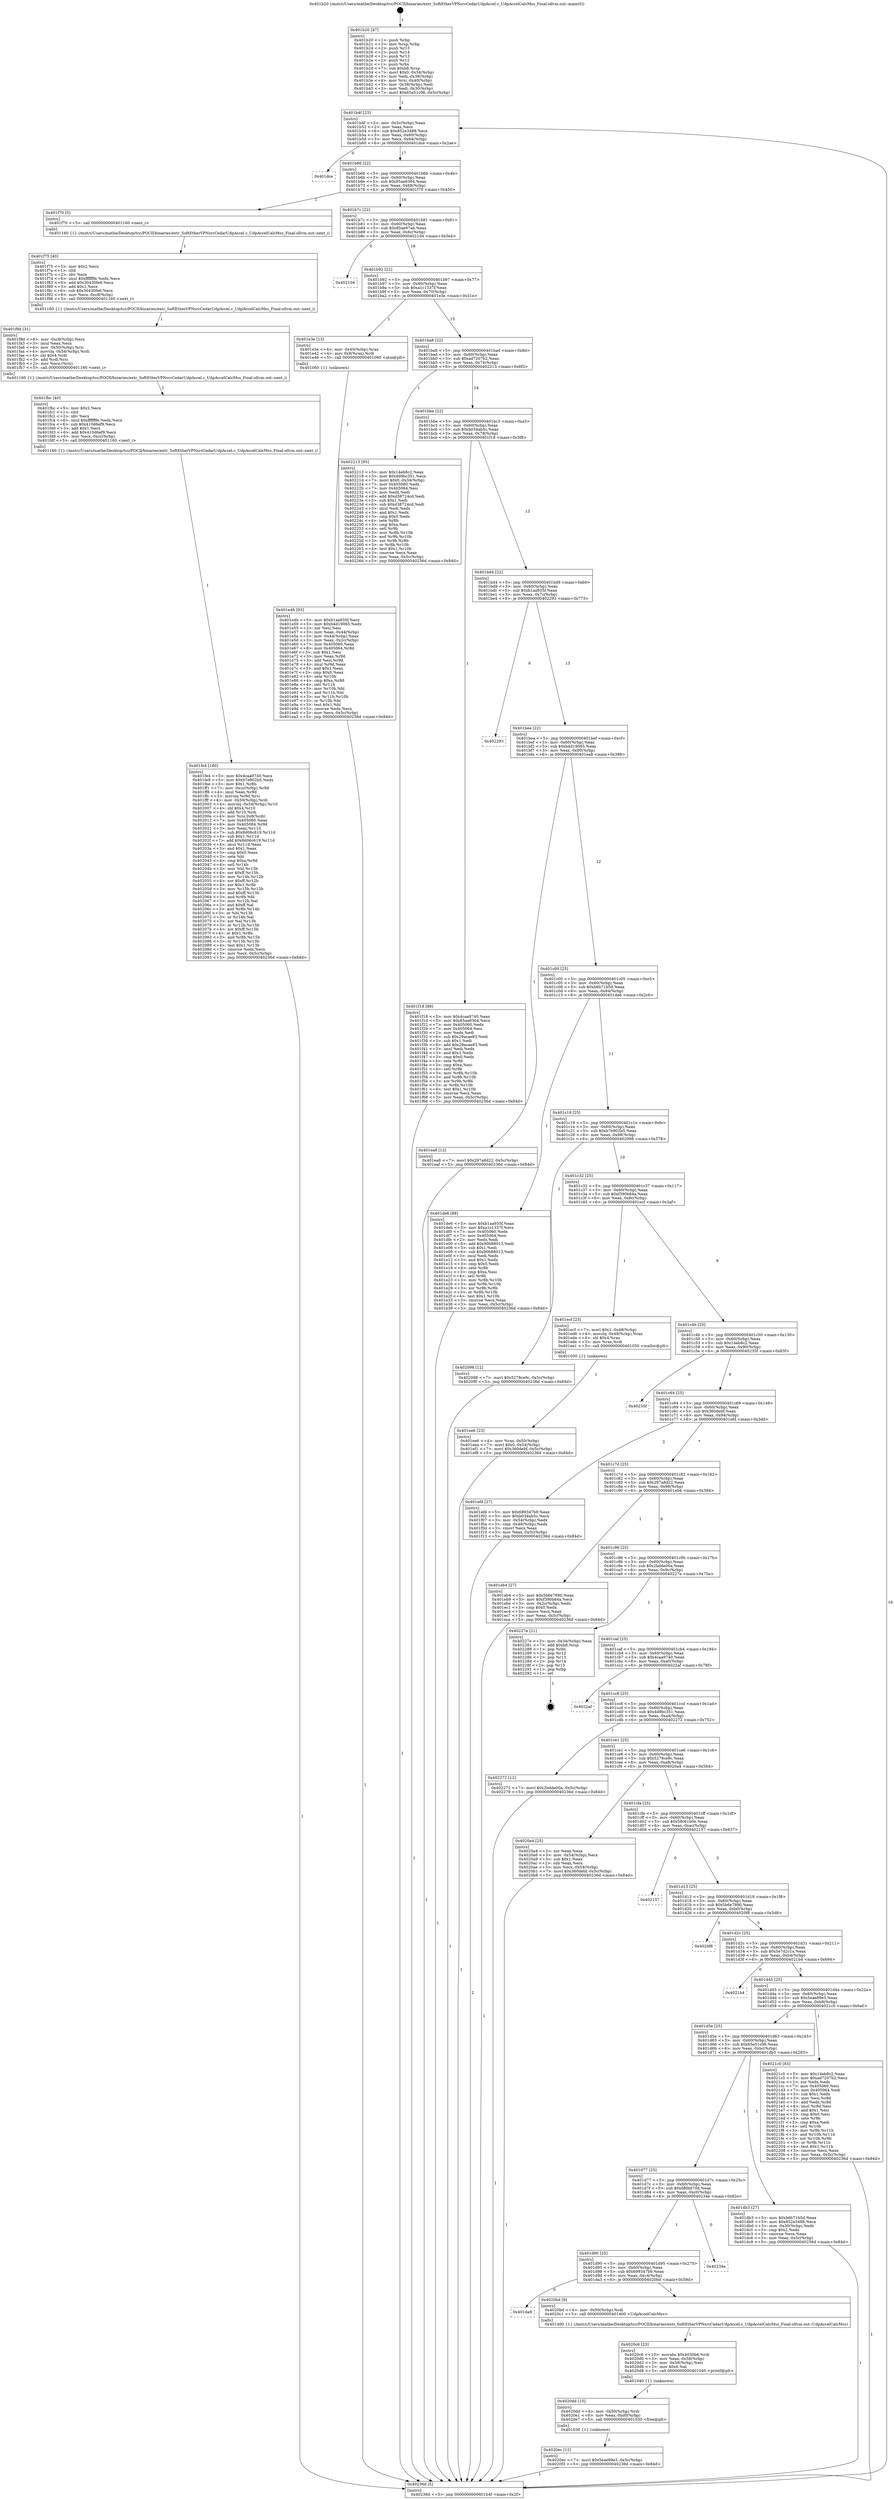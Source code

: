 digraph "0x401b20" {
  label = "0x401b20 (/mnt/c/Users/mathe/Desktop/tcc/POCII/binaries/extr_SoftEtherVPNsrcCedarUdpAccel.c_UdpAccelCalcMss_Final-ollvm.out::main(0))"
  labelloc = "t"
  node[shape=record]

  Entry [label="",width=0.3,height=0.3,shape=circle,fillcolor=black,style=filled]
  "0x401b4f" [label="{
     0x401b4f [23]\l
     | [instrs]\l
     &nbsp;&nbsp;0x401b4f \<+3\>: mov -0x5c(%rbp),%eax\l
     &nbsp;&nbsp;0x401b52 \<+2\>: mov %eax,%ecx\l
     &nbsp;&nbsp;0x401b54 \<+6\>: sub $0x852e3488,%ecx\l
     &nbsp;&nbsp;0x401b5a \<+3\>: mov %eax,-0x60(%rbp)\l
     &nbsp;&nbsp;0x401b5d \<+3\>: mov %ecx,-0x64(%rbp)\l
     &nbsp;&nbsp;0x401b60 \<+6\>: je 0000000000401dce \<main+0x2ae\>\l
  }"]
  "0x401dce" [label="{
     0x401dce\l
  }", style=dashed]
  "0x401b66" [label="{
     0x401b66 [22]\l
     | [instrs]\l
     &nbsp;&nbsp;0x401b66 \<+5\>: jmp 0000000000401b6b \<main+0x4b\>\l
     &nbsp;&nbsp;0x401b6b \<+3\>: mov -0x60(%rbp),%eax\l
     &nbsp;&nbsp;0x401b6e \<+5\>: sub $0x85ae6364,%eax\l
     &nbsp;&nbsp;0x401b73 \<+3\>: mov %eax,-0x68(%rbp)\l
     &nbsp;&nbsp;0x401b76 \<+6\>: je 0000000000401f70 \<main+0x450\>\l
  }"]
  Exit [label="",width=0.3,height=0.3,shape=circle,fillcolor=black,style=filled,peripheries=2]
  "0x401f70" [label="{
     0x401f70 [5]\l
     | [instrs]\l
     &nbsp;&nbsp;0x401f70 \<+5\>: call 0000000000401160 \<next_i\>\l
     | [calls]\l
     &nbsp;&nbsp;0x401160 \{1\} (/mnt/c/Users/mathe/Desktop/tcc/POCII/binaries/extr_SoftEtherVPNsrcCedarUdpAccel.c_UdpAccelCalcMss_Final-ollvm.out::next_i)\l
  }"]
  "0x401b7c" [label="{
     0x401b7c [22]\l
     | [instrs]\l
     &nbsp;&nbsp;0x401b7c \<+5\>: jmp 0000000000401b81 \<main+0x61\>\l
     &nbsp;&nbsp;0x401b81 \<+3\>: mov -0x60(%rbp),%eax\l
     &nbsp;&nbsp;0x401b84 \<+5\>: sub $0x85ae97ab,%eax\l
     &nbsp;&nbsp;0x401b89 \<+3\>: mov %eax,-0x6c(%rbp)\l
     &nbsp;&nbsp;0x401b8c \<+6\>: je 0000000000402104 \<main+0x5e4\>\l
  }"]
  "0x4020ec" [label="{
     0x4020ec [12]\l
     | [instrs]\l
     &nbsp;&nbsp;0x4020ec \<+7\>: movl $0x5eae89e3,-0x5c(%rbp)\l
     &nbsp;&nbsp;0x4020f3 \<+5\>: jmp 000000000040236d \<main+0x84d\>\l
  }"]
  "0x402104" [label="{
     0x402104\l
  }", style=dashed]
  "0x401b92" [label="{
     0x401b92 [22]\l
     | [instrs]\l
     &nbsp;&nbsp;0x401b92 \<+5\>: jmp 0000000000401b97 \<main+0x77\>\l
     &nbsp;&nbsp;0x401b97 \<+3\>: mov -0x60(%rbp),%eax\l
     &nbsp;&nbsp;0x401b9a \<+5\>: sub $0xa1c1337f,%eax\l
     &nbsp;&nbsp;0x401b9f \<+3\>: mov %eax,-0x70(%rbp)\l
     &nbsp;&nbsp;0x401ba2 \<+6\>: je 0000000000401e3e \<main+0x31e\>\l
  }"]
  "0x4020dd" [label="{
     0x4020dd [15]\l
     | [instrs]\l
     &nbsp;&nbsp;0x4020dd \<+4\>: mov -0x50(%rbp),%rdi\l
     &nbsp;&nbsp;0x4020e1 \<+6\>: mov %eax,-0xd0(%rbp)\l
     &nbsp;&nbsp;0x4020e7 \<+5\>: call 0000000000401030 \<free@plt\>\l
     | [calls]\l
     &nbsp;&nbsp;0x401030 \{1\} (unknown)\l
  }"]
  "0x401e3e" [label="{
     0x401e3e [13]\l
     | [instrs]\l
     &nbsp;&nbsp;0x401e3e \<+4\>: mov -0x40(%rbp),%rax\l
     &nbsp;&nbsp;0x401e42 \<+4\>: mov 0x8(%rax),%rdi\l
     &nbsp;&nbsp;0x401e46 \<+5\>: call 0000000000401060 \<atoi@plt\>\l
     | [calls]\l
     &nbsp;&nbsp;0x401060 \{1\} (unknown)\l
  }"]
  "0x401ba8" [label="{
     0x401ba8 [22]\l
     | [instrs]\l
     &nbsp;&nbsp;0x401ba8 \<+5\>: jmp 0000000000401bad \<main+0x8d\>\l
     &nbsp;&nbsp;0x401bad \<+3\>: mov -0x60(%rbp),%eax\l
     &nbsp;&nbsp;0x401bb0 \<+5\>: sub $0xad7207b2,%eax\l
     &nbsp;&nbsp;0x401bb5 \<+3\>: mov %eax,-0x74(%rbp)\l
     &nbsp;&nbsp;0x401bb8 \<+6\>: je 0000000000402213 \<main+0x6f3\>\l
  }"]
  "0x4020c6" [label="{
     0x4020c6 [23]\l
     | [instrs]\l
     &nbsp;&nbsp;0x4020c6 \<+10\>: movabs $0x4030b6,%rdi\l
     &nbsp;&nbsp;0x4020d0 \<+3\>: mov %eax,-0x58(%rbp)\l
     &nbsp;&nbsp;0x4020d3 \<+3\>: mov -0x58(%rbp),%esi\l
     &nbsp;&nbsp;0x4020d6 \<+2\>: mov $0x0,%al\l
     &nbsp;&nbsp;0x4020d8 \<+5\>: call 0000000000401040 \<printf@plt\>\l
     | [calls]\l
     &nbsp;&nbsp;0x401040 \{1\} (unknown)\l
  }"]
  "0x402213" [label="{
     0x402213 [95]\l
     | [instrs]\l
     &nbsp;&nbsp;0x402213 \<+5\>: mov $0x14eb8c2,%eax\l
     &nbsp;&nbsp;0x402218 \<+5\>: mov $0x4d9bc351,%ecx\l
     &nbsp;&nbsp;0x40221d \<+7\>: movl $0x0,-0x34(%rbp)\l
     &nbsp;&nbsp;0x402224 \<+7\>: mov 0x405060,%edx\l
     &nbsp;&nbsp;0x40222b \<+7\>: mov 0x405064,%esi\l
     &nbsp;&nbsp;0x402232 \<+2\>: mov %edx,%edi\l
     &nbsp;&nbsp;0x402234 \<+6\>: add $0xd38724cd,%edi\l
     &nbsp;&nbsp;0x40223a \<+3\>: sub $0x1,%edi\l
     &nbsp;&nbsp;0x40223d \<+6\>: sub $0xd38724cd,%edi\l
     &nbsp;&nbsp;0x402243 \<+3\>: imul %edi,%edx\l
     &nbsp;&nbsp;0x402246 \<+3\>: and $0x1,%edx\l
     &nbsp;&nbsp;0x402249 \<+3\>: cmp $0x0,%edx\l
     &nbsp;&nbsp;0x40224c \<+4\>: sete %r8b\l
     &nbsp;&nbsp;0x402250 \<+3\>: cmp $0xa,%esi\l
     &nbsp;&nbsp;0x402253 \<+4\>: setl %r9b\l
     &nbsp;&nbsp;0x402257 \<+3\>: mov %r8b,%r10b\l
     &nbsp;&nbsp;0x40225a \<+3\>: and %r9b,%r10b\l
     &nbsp;&nbsp;0x40225d \<+3\>: xor %r9b,%r8b\l
     &nbsp;&nbsp;0x402260 \<+3\>: or %r8b,%r10b\l
     &nbsp;&nbsp;0x402263 \<+4\>: test $0x1,%r10b\l
     &nbsp;&nbsp;0x402267 \<+3\>: cmovne %ecx,%eax\l
     &nbsp;&nbsp;0x40226a \<+3\>: mov %eax,-0x5c(%rbp)\l
     &nbsp;&nbsp;0x40226d \<+5\>: jmp 000000000040236d \<main+0x84d\>\l
  }"]
  "0x401bbe" [label="{
     0x401bbe [22]\l
     | [instrs]\l
     &nbsp;&nbsp;0x401bbe \<+5\>: jmp 0000000000401bc3 \<main+0xa3\>\l
     &nbsp;&nbsp;0x401bc3 \<+3\>: mov -0x60(%rbp),%eax\l
     &nbsp;&nbsp;0x401bc6 \<+5\>: sub $0xb034ab5c,%eax\l
     &nbsp;&nbsp;0x401bcb \<+3\>: mov %eax,-0x78(%rbp)\l
     &nbsp;&nbsp;0x401bce \<+6\>: je 0000000000401f18 \<main+0x3f8\>\l
  }"]
  "0x401da9" [label="{
     0x401da9\l
  }", style=dashed]
  "0x401f18" [label="{
     0x401f18 [88]\l
     | [instrs]\l
     &nbsp;&nbsp;0x401f18 \<+5\>: mov $0x4caa9740,%eax\l
     &nbsp;&nbsp;0x401f1d \<+5\>: mov $0x85ae6364,%ecx\l
     &nbsp;&nbsp;0x401f22 \<+7\>: mov 0x405060,%edx\l
     &nbsp;&nbsp;0x401f29 \<+7\>: mov 0x405064,%esi\l
     &nbsp;&nbsp;0x401f30 \<+2\>: mov %edx,%edi\l
     &nbsp;&nbsp;0x401f32 \<+6\>: sub $0x29acae83,%edi\l
     &nbsp;&nbsp;0x401f38 \<+3\>: sub $0x1,%edi\l
     &nbsp;&nbsp;0x401f3b \<+6\>: add $0x29acae83,%edi\l
     &nbsp;&nbsp;0x401f41 \<+3\>: imul %edi,%edx\l
     &nbsp;&nbsp;0x401f44 \<+3\>: and $0x1,%edx\l
     &nbsp;&nbsp;0x401f47 \<+3\>: cmp $0x0,%edx\l
     &nbsp;&nbsp;0x401f4a \<+4\>: sete %r8b\l
     &nbsp;&nbsp;0x401f4e \<+3\>: cmp $0xa,%esi\l
     &nbsp;&nbsp;0x401f51 \<+4\>: setl %r9b\l
     &nbsp;&nbsp;0x401f55 \<+3\>: mov %r8b,%r10b\l
     &nbsp;&nbsp;0x401f58 \<+3\>: and %r9b,%r10b\l
     &nbsp;&nbsp;0x401f5b \<+3\>: xor %r9b,%r8b\l
     &nbsp;&nbsp;0x401f5e \<+3\>: or %r8b,%r10b\l
     &nbsp;&nbsp;0x401f61 \<+4\>: test $0x1,%r10b\l
     &nbsp;&nbsp;0x401f65 \<+3\>: cmovne %ecx,%eax\l
     &nbsp;&nbsp;0x401f68 \<+3\>: mov %eax,-0x5c(%rbp)\l
     &nbsp;&nbsp;0x401f6b \<+5\>: jmp 000000000040236d \<main+0x84d\>\l
  }"]
  "0x401bd4" [label="{
     0x401bd4 [22]\l
     | [instrs]\l
     &nbsp;&nbsp;0x401bd4 \<+5\>: jmp 0000000000401bd9 \<main+0xb9\>\l
     &nbsp;&nbsp;0x401bd9 \<+3\>: mov -0x60(%rbp),%eax\l
     &nbsp;&nbsp;0x401bdc \<+5\>: sub $0xb1aa935f,%eax\l
     &nbsp;&nbsp;0x401be1 \<+3\>: mov %eax,-0x7c(%rbp)\l
     &nbsp;&nbsp;0x401be4 \<+6\>: je 0000000000402293 \<main+0x773\>\l
  }"]
  "0x4020bd" [label="{
     0x4020bd [9]\l
     | [instrs]\l
     &nbsp;&nbsp;0x4020bd \<+4\>: mov -0x50(%rbp),%rdi\l
     &nbsp;&nbsp;0x4020c1 \<+5\>: call 0000000000401400 \<UdpAccelCalcMss\>\l
     | [calls]\l
     &nbsp;&nbsp;0x401400 \{1\} (/mnt/c/Users/mathe/Desktop/tcc/POCII/binaries/extr_SoftEtherVPNsrcCedarUdpAccel.c_UdpAccelCalcMss_Final-ollvm.out::UdpAccelCalcMss)\l
  }"]
  "0x402293" [label="{
     0x402293\l
  }", style=dashed]
  "0x401bea" [label="{
     0x401bea [22]\l
     | [instrs]\l
     &nbsp;&nbsp;0x401bea \<+5\>: jmp 0000000000401bef \<main+0xcf\>\l
     &nbsp;&nbsp;0x401bef \<+3\>: mov -0x60(%rbp),%eax\l
     &nbsp;&nbsp;0x401bf2 \<+5\>: sub $0xb4d19065,%eax\l
     &nbsp;&nbsp;0x401bf7 \<+3\>: mov %eax,-0x80(%rbp)\l
     &nbsp;&nbsp;0x401bfa \<+6\>: je 0000000000401ea8 \<main+0x388\>\l
  }"]
  "0x401d90" [label="{
     0x401d90 [25]\l
     | [instrs]\l
     &nbsp;&nbsp;0x401d90 \<+5\>: jmp 0000000000401d95 \<main+0x275\>\l
     &nbsp;&nbsp;0x401d95 \<+3\>: mov -0x60(%rbp),%eax\l
     &nbsp;&nbsp;0x401d98 \<+5\>: sub $0x699347b9,%eax\l
     &nbsp;&nbsp;0x401d9d \<+6\>: mov %eax,-0xc4(%rbp)\l
     &nbsp;&nbsp;0x401da3 \<+6\>: je 00000000004020bd \<main+0x59d\>\l
  }"]
  "0x401ea8" [label="{
     0x401ea8 [12]\l
     | [instrs]\l
     &nbsp;&nbsp;0x401ea8 \<+7\>: movl $0x297a8d22,-0x5c(%rbp)\l
     &nbsp;&nbsp;0x401eaf \<+5\>: jmp 000000000040236d \<main+0x84d\>\l
  }"]
  "0x401c00" [label="{
     0x401c00 [25]\l
     | [instrs]\l
     &nbsp;&nbsp;0x401c00 \<+5\>: jmp 0000000000401c05 \<main+0xe5\>\l
     &nbsp;&nbsp;0x401c05 \<+3\>: mov -0x60(%rbp),%eax\l
     &nbsp;&nbsp;0x401c08 \<+5\>: sub $0xb6b71b5d,%eax\l
     &nbsp;&nbsp;0x401c0d \<+6\>: mov %eax,-0x84(%rbp)\l
     &nbsp;&nbsp;0x401c13 \<+6\>: je 0000000000401de6 \<main+0x2c6\>\l
  }"]
  "0x40234e" [label="{
     0x40234e\l
  }", style=dashed]
  "0x401de6" [label="{
     0x401de6 [88]\l
     | [instrs]\l
     &nbsp;&nbsp;0x401de6 \<+5\>: mov $0xb1aa935f,%eax\l
     &nbsp;&nbsp;0x401deb \<+5\>: mov $0xa1c1337f,%ecx\l
     &nbsp;&nbsp;0x401df0 \<+7\>: mov 0x405060,%edx\l
     &nbsp;&nbsp;0x401df7 \<+7\>: mov 0x405064,%esi\l
     &nbsp;&nbsp;0x401dfe \<+2\>: mov %edx,%edi\l
     &nbsp;&nbsp;0x401e00 \<+6\>: add $0x90b88013,%edi\l
     &nbsp;&nbsp;0x401e06 \<+3\>: sub $0x1,%edi\l
     &nbsp;&nbsp;0x401e09 \<+6\>: sub $0x90b88013,%edi\l
     &nbsp;&nbsp;0x401e0f \<+3\>: imul %edi,%edx\l
     &nbsp;&nbsp;0x401e12 \<+3\>: and $0x1,%edx\l
     &nbsp;&nbsp;0x401e15 \<+3\>: cmp $0x0,%edx\l
     &nbsp;&nbsp;0x401e18 \<+4\>: sete %r8b\l
     &nbsp;&nbsp;0x401e1c \<+3\>: cmp $0xa,%esi\l
     &nbsp;&nbsp;0x401e1f \<+4\>: setl %r9b\l
     &nbsp;&nbsp;0x401e23 \<+3\>: mov %r8b,%r10b\l
     &nbsp;&nbsp;0x401e26 \<+3\>: and %r9b,%r10b\l
     &nbsp;&nbsp;0x401e29 \<+3\>: xor %r9b,%r8b\l
     &nbsp;&nbsp;0x401e2c \<+3\>: or %r8b,%r10b\l
     &nbsp;&nbsp;0x401e2f \<+4\>: test $0x1,%r10b\l
     &nbsp;&nbsp;0x401e33 \<+3\>: cmovne %ecx,%eax\l
     &nbsp;&nbsp;0x401e36 \<+3\>: mov %eax,-0x5c(%rbp)\l
     &nbsp;&nbsp;0x401e39 \<+5\>: jmp 000000000040236d \<main+0x84d\>\l
  }"]
  "0x401c19" [label="{
     0x401c19 [25]\l
     | [instrs]\l
     &nbsp;&nbsp;0x401c19 \<+5\>: jmp 0000000000401c1e \<main+0xfe\>\l
     &nbsp;&nbsp;0x401c1e \<+3\>: mov -0x60(%rbp),%eax\l
     &nbsp;&nbsp;0x401c21 \<+5\>: sub $0xb7e902b5,%eax\l
     &nbsp;&nbsp;0x401c26 \<+6\>: mov %eax,-0x88(%rbp)\l
     &nbsp;&nbsp;0x401c2c \<+6\>: je 0000000000402098 \<main+0x578\>\l
  }"]
  "0x401fe4" [label="{
     0x401fe4 [180]\l
     | [instrs]\l
     &nbsp;&nbsp;0x401fe4 \<+5\>: mov $0x4caa9740,%ecx\l
     &nbsp;&nbsp;0x401fe9 \<+5\>: mov $0xb7e902b5,%edx\l
     &nbsp;&nbsp;0x401fee \<+3\>: mov $0x1,%r8b\l
     &nbsp;&nbsp;0x401ff1 \<+7\>: mov -0xcc(%rbp),%r9d\l
     &nbsp;&nbsp;0x401ff8 \<+4\>: imul %eax,%r9d\l
     &nbsp;&nbsp;0x401ffc \<+3\>: movslq %r9d,%rsi\l
     &nbsp;&nbsp;0x401fff \<+4\>: mov -0x50(%rbp),%rdi\l
     &nbsp;&nbsp;0x402003 \<+4\>: movslq -0x54(%rbp),%r10\l
     &nbsp;&nbsp;0x402007 \<+4\>: shl $0x4,%r10\l
     &nbsp;&nbsp;0x40200b \<+3\>: add %r10,%rdi\l
     &nbsp;&nbsp;0x40200e \<+4\>: mov %rsi,0x8(%rdi)\l
     &nbsp;&nbsp;0x402012 \<+7\>: mov 0x405060,%eax\l
     &nbsp;&nbsp;0x402019 \<+8\>: mov 0x405064,%r9d\l
     &nbsp;&nbsp;0x402021 \<+3\>: mov %eax,%r11d\l
     &nbsp;&nbsp;0x402024 \<+7\>: sub $0x8d06c619,%r11d\l
     &nbsp;&nbsp;0x40202b \<+4\>: sub $0x1,%r11d\l
     &nbsp;&nbsp;0x40202f \<+7\>: add $0x8d06c619,%r11d\l
     &nbsp;&nbsp;0x402036 \<+4\>: imul %r11d,%eax\l
     &nbsp;&nbsp;0x40203a \<+3\>: and $0x1,%eax\l
     &nbsp;&nbsp;0x40203d \<+3\>: cmp $0x0,%eax\l
     &nbsp;&nbsp;0x402040 \<+3\>: sete %bl\l
     &nbsp;&nbsp;0x402043 \<+4\>: cmp $0xa,%r9d\l
     &nbsp;&nbsp;0x402047 \<+4\>: setl %r14b\l
     &nbsp;&nbsp;0x40204b \<+3\>: mov %bl,%r15b\l
     &nbsp;&nbsp;0x40204e \<+4\>: xor $0xff,%r15b\l
     &nbsp;&nbsp;0x402052 \<+3\>: mov %r14b,%r12b\l
     &nbsp;&nbsp;0x402055 \<+4\>: xor $0xff,%r12b\l
     &nbsp;&nbsp;0x402059 \<+4\>: xor $0x1,%r8b\l
     &nbsp;&nbsp;0x40205d \<+3\>: mov %r15b,%r13b\l
     &nbsp;&nbsp;0x402060 \<+4\>: and $0xff,%r13b\l
     &nbsp;&nbsp;0x402064 \<+3\>: and %r8b,%bl\l
     &nbsp;&nbsp;0x402067 \<+3\>: mov %r12b,%al\l
     &nbsp;&nbsp;0x40206a \<+2\>: and $0xff,%al\l
     &nbsp;&nbsp;0x40206c \<+3\>: and %r8b,%r14b\l
     &nbsp;&nbsp;0x40206f \<+3\>: or %bl,%r13b\l
     &nbsp;&nbsp;0x402072 \<+3\>: or %r14b,%al\l
     &nbsp;&nbsp;0x402075 \<+3\>: xor %al,%r13b\l
     &nbsp;&nbsp;0x402078 \<+3\>: or %r12b,%r15b\l
     &nbsp;&nbsp;0x40207b \<+4\>: xor $0xff,%r15b\l
     &nbsp;&nbsp;0x40207f \<+4\>: or $0x1,%r8b\l
     &nbsp;&nbsp;0x402083 \<+3\>: and %r8b,%r15b\l
     &nbsp;&nbsp;0x402086 \<+3\>: or %r15b,%r13b\l
     &nbsp;&nbsp;0x402089 \<+4\>: test $0x1,%r13b\l
     &nbsp;&nbsp;0x40208d \<+3\>: cmovne %edx,%ecx\l
     &nbsp;&nbsp;0x402090 \<+3\>: mov %ecx,-0x5c(%rbp)\l
     &nbsp;&nbsp;0x402093 \<+5\>: jmp 000000000040236d \<main+0x84d\>\l
  }"]
  "0x402098" [label="{
     0x402098 [12]\l
     | [instrs]\l
     &nbsp;&nbsp;0x402098 \<+7\>: movl $0x5278ce9c,-0x5c(%rbp)\l
     &nbsp;&nbsp;0x40209f \<+5\>: jmp 000000000040236d \<main+0x84d\>\l
  }"]
  "0x401c32" [label="{
     0x401c32 [25]\l
     | [instrs]\l
     &nbsp;&nbsp;0x401c32 \<+5\>: jmp 0000000000401c37 \<main+0x117\>\l
     &nbsp;&nbsp;0x401c37 \<+3\>: mov -0x60(%rbp),%eax\l
     &nbsp;&nbsp;0x401c3a \<+5\>: sub $0xf390b84a,%eax\l
     &nbsp;&nbsp;0x401c3f \<+6\>: mov %eax,-0x8c(%rbp)\l
     &nbsp;&nbsp;0x401c45 \<+6\>: je 0000000000401ecf \<main+0x3af\>\l
  }"]
  "0x401fbc" [label="{
     0x401fbc [40]\l
     | [instrs]\l
     &nbsp;&nbsp;0x401fbc \<+5\>: mov $0x2,%ecx\l
     &nbsp;&nbsp;0x401fc1 \<+1\>: cltd\l
     &nbsp;&nbsp;0x401fc2 \<+2\>: idiv %ecx\l
     &nbsp;&nbsp;0x401fc4 \<+6\>: imul $0xfffffffe,%edx,%ecx\l
     &nbsp;&nbsp;0x401fca \<+6\>: sub $0x410d6ef9,%ecx\l
     &nbsp;&nbsp;0x401fd0 \<+3\>: add $0x1,%ecx\l
     &nbsp;&nbsp;0x401fd3 \<+6\>: add $0x410d6ef9,%ecx\l
     &nbsp;&nbsp;0x401fd9 \<+6\>: mov %ecx,-0xcc(%rbp)\l
     &nbsp;&nbsp;0x401fdf \<+5\>: call 0000000000401160 \<next_i\>\l
     | [calls]\l
     &nbsp;&nbsp;0x401160 \{1\} (/mnt/c/Users/mathe/Desktop/tcc/POCII/binaries/extr_SoftEtherVPNsrcCedarUdpAccel.c_UdpAccelCalcMss_Final-ollvm.out::next_i)\l
  }"]
  "0x401ecf" [label="{
     0x401ecf [23]\l
     | [instrs]\l
     &nbsp;&nbsp;0x401ecf \<+7\>: movl $0x1,-0x48(%rbp)\l
     &nbsp;&nbsp;0x401ed6 \<+4\>: movslq -0x48(%rbp),%rax\l
     &nbsp;&nbsp;0x401eda \<+4\>: shl $0x4,%rax\l
     &nbsp;&nbsp;0x401ede \<+3\>: mov %rax,%rdi\l
     &nbsp;&nbsp;0x401ee1 \<+5\>: call 0000000000401050 \<malloc@plt\>\l
     | [calls]\l
     &nbsp;&nbsp;0x401050 \{1\} (unknown)\l
  }"]
  "0x401c4b" [label="{
     0x401c4b [25]\l
     | [instrs]\l
     &nbsp;&nbsp;0x401c4b \<+5\>: jmp 0000000000401c50 \<main+0x130\>\l
     &nbsp;&nbsp;0x401c50 \<+3\>: mov -0x60(%rbp),%eax\l
     &nbsp;&nbsp;0x401c53 \<+5\>: sub $0x14eb8c2,%eax\l
     &nbsp;&nbsp;0x401c58 \<+6\>: mov %eax,-0x90(%rbp)\l
     &nbsp;&nbsp;0x401c5e \<+6\>: je 000000000040235f \<main+0x83f\>\l
  }"]
  "0x401f9d" [label="{
     0x401f9d [31]\l
     | [instrs]\l
     &nbsp;&nbsp;0x401f9d \<+6\>: mov -0xc8(%rbp),%ecx\l
     &nbsp;&nbsp;0x401fa3 \<+3\>: imul %eax,%ecx\l
     &nbsp;&nbsp;0x401fa6 \<+4\>: mov -0x50(%rbp),%rsi\l
     &nbsp;&nbsp;0x401faa \<+4\>: movslq -0x54(%rbp),%rdi\l
     &nbsp;&nbsp;0x401fae \<+4\>: shl $0x4,%rdi\l
     &nbsp;&nbsp;0x401fb2 \<+3\>: add %rdi,%rsi\l
     &nbsp;&nbsp;0x401fb5 \<+2\>: mov %ecx,(%rsi)\l
     &nbsp;&nbsp;0x401fb7 \<+5\>: call 0000000000401160 \<next_i\>\l
     | [calls]\l
     &nbsp;&nbsp;0x401160 \{1\} (/mnt/c/Users/mathe/Desktop/tcc/POCII/binaries/extr_SoftEtherVPNsrcCedarUdpAccel.c_UdpAccelCalcMss_Final-ollvm.out::next_i)\l
  }"]
  "0x40235f" [label="{
     0x40235f\l
  }", style=dashed]
  "0x401c64" [label="{
     0x401c64 [25]\l
     | [instrs]\l
     &nbsp;&nbsp;0x401c64 \<+5\>: jmp 0000000000401c69 \<main+0x149\>\l
     &nbsp;&nbsp;0x401c69 \<+3\>: mov -0x60(%rbp),%eax\l
     &nbsp;&nbsp;0x401c6c \<+5\>: sub $0x360debf,%eax\l
     &nbsp;&nbsp;0x401c71 \<+6\>: mov %eax,-0x94(%rbp)\l
     &nbsp;&nbsp;0x401c77 \<+6\>: je 0000000000401efd \<main+0x3dd\>\l
  }"]
  "0x401f75" [label="{
     0x401f75 [40]\l
     | [instrs]\l
     &nbsp;&nbsp;0x401f75 \<+5\>: mov $0x2,%ecx\l
     &nbsp;&nbsp;0x401f7a \<+1\>: cltd\l
     &nbsp;&nbsp;0x401f7b \<+2\>: idiv %ecx\l
     &nbsp;&nbsp;0x401f7d \<+6\>: imul $0xfffffffe,%edx,%ecx\l
     &nbsp;&nbsp;0x401f83 \<+6\>: add $0x30430fe6,%ecx\l
     &nbsp;&nbsp;0x401f89 \<+3\>: add $0x1,%ecx\l
     &nbsp;&nbsp;0x401f8c \<+6\>: sub $0x30430fe6,%ecx\l
     &nbsp;&nbsp;0x401f92 \<+6\>: mov %ecx,-0xc8(%rbp)\l
     &nbsp;&nbsp;0x401f98 \<+5\>: call 0000000000401160 \<next_i\>\l
     | [calls]\l
     &nbsp;&nbsp;0x401160 \{1\} (/mnt/c/Users/mathe/Desktop/tcc/POCII/binaries/extr_SoftEtherVPNsrcCedarUdpAccel.c_UdpAccelCalcMss_Final-ollvm.out::next_i)\l
  }"]
  "0x401efd" [label="{
     0x401efd [27]\l
     | [instrs]\l
     &nbsp;&nbsp;0x401efd \<+5\>: mov $0x699347b9,%eax\l
     &nbsp;&nbsp;0x401f02 \<+5\>: mov $0xb034ab5c,%ecx\l
     &nbsp;&nbsp;0x401f07 \<+3\>: mov -0x54(%rbp),%edx\l
     &nbsp;&nbsp;0x401f0a \<+3\>: cmp -0x48(%rbp),%edx\l
     &nbsp;&nbsp;0x401f0d \<+3\>: cmovl %ecx,%eax\l
     &nbsp;&nbsp;0x401f10 \<+3\>: mov %eax,-0x5c(%rbp)\l
     &nbsp;&nbsp;0x401f13 \<+5\>: jmp 000000000040236d \<main+0x84d\>\l
  }"]
  "0x401c7d" [label="{
     0x401c7d [25]\l
     | [instrs]\l
     &nbsp;&nbsp;0x401c7d \<+5\>: jmp 0000000000401c82 \<main+0x162\>\l
     &nbsp;&nbsp;0x401c82 \<+3\>: mov -0x60(%rbp),%eax\l
     &nbsp;&nbsp;0x401c85 \<+5\>: sub $0x297a8d22,%eax\l
     &nbsp;&nbsp;0x401c8a \<+6\>: mov %eax,-0x98(%rbp)\l
     &nbsp;&nbsp;0x401c90 \<+6\>: je 0000000000401eb4 \<main+0x394\>\l
  }"]
  "0x401ee6" [label="{
     0x401ee6 [23]\l
     | [instrs]\l
     &nbsp;&nbsp;0x401ee6 \<+4\>: mov %rax,-0x50(%rbp)\l
     &nbsp;&nbsp;0x401eea \<+7\>: movl $0x0,-0x54(%rbp)\l
     &nbsp;&nbsp;0x401ef1 \<+7\>: movl $0x360debf,-0x5c(%rbp)\l
     &nbsp;&nbsp;0x401ef8 \<+5\>: jmp 000000000040236d \<main+0x84d\>\l
  }"]
  "0x401eb4" [label="{
     0x401eb4 [27]\l
     | [instrs]\l
     &nbsp;&nbsp;0x401eb4 \<+5\>: mov $0x5b6e7890,%eax\l
     &nbsp;&nbsp;0x401eb9 \<+5\>: mov $0xf390b84a,%ecx\l
     &nbsp;&nbsp;0x401ebe \<+3\>: mov -0x2c(%rbp),%edx\l
     &nbsp;&nbsp;0x401ec1 \<+3\>: cmp $0x0,%edx\l
     &nbsp;&nbsp;0x401ec4 \<+3\>: cmove %ecx,%eax\l
     &nbsp;&nbsp;0x401ec7 \<+3\>: mov %eax,-0x5c(%rbp)\l
     &nbsp;&nbsp;0x401eca \<+5\>: jmp 000000000040236d \<main+0x84d\>\l
  }"]
  "0x401c96" [label="{
     0x401c96 [25]\l
     | [instrs]\l
     &nbsp;&nbsp;0x401c96 \<+5\>: jmp 0000000000401c9b \<main+0x17b\>\l
     &nbsp;&nbsp;0x401c9b \<+3\>: mov -0x60(%rbp),%eax\l
     &nbsp;&nbsp;0x401c9e \<+5\>: sub $0x2bdde00a,%eax\l
     &nbsp;&nbsp;0x401ca3 \<+6\>: mov %eax,-0x9c(%rbp)\l
     &nbsp;&nbsp;0x401ca9 \<+6\>: je 000000000040227e \<main+0x75e\>\l
  }"]
  "0x401e4b" [label="{
     0x401e4b [93]\l
     | [instrs]\l
     &nbsp;&nbsp;0x401e4b \<+5\>: mov $0xb1aa935f,%ecx\l
     &nbsp;&nbsp;0x401e50 \<+5\>: mov $0xb4d19065,%edx\l
     &nbsp;&nbsp;0x401e55 \<+2\>: xor %esi,%esi\l
     &nbsp;&nbsp;0x401e57 \<+3\>: mov %eax,-0x44(%rbp)\l
     &nbsp;&nbsp;0x401e5a \<+3\>: mov -0x44(%rbp),%eax\l
     &nbsp;&nbsp;0x401e5d \<+3\>: mov %eax,-0x2c(%rbp)\l
     &nbsp;&nbsp;0x401e60 \<+7\>: mov 0x405060,%eax\l
     &nbsp;&nbsp;0x401e67 \<+8\>: mov 0x405064,%r8d\l
     &nbsp;&nbsp;0x401e6f \<+3\>: sub $0x1,%esi\l
     &nbsp;&nbsp;0x401e72 \<+3\>: mov %eax,%r9d\l
     &nbsp;&nbsp;0x401e75 \<+3\>: add %esi,%r9d\l
     &nbsp;&nbsp;0x401e78 \<+4\>: imul %r9d,%eax\l
     &nbsp;&nbsp;0x401e7c \<+3\>: and $0x1,%eax\l
     &nbsp;&nbsp;0x401e7f \<+3\>: cmp $0x0,%eax\l
     &nbsp;&nbsp;0x401e82 \<+4\>: sete %r10b\l
     &nbsp;&nbsp;0x401e86 \<+4\>: cmp $0xa,%r8d\l
     &nbsp;&nbsp;0x401e8a \<+4\>: setl %r11b\l
     &nbsp;&nbsp;0x401e8e \<+3\>: mov %r10b,%bl\l
     &nbsp;&nbsp;0x401e91 \<+3\>: and %r11b,%bl\l
     &nbsp;&nbsp;0x401e94 \<+3\>: xor %r11b,%r10b\l
     &nbsp;&nbsp;0x401e97 \<+3\>: or %r10b,%bl\l
     &nbsp;&nbsp;0x401e9a \<+3\>: test $0x1,%bl\l
     &nbsp;&nbsp;0x401e9d \<+3\>: cmovne %edx,%ecx\l
     &nbsp;&nbsp;0x401ea0 \<+3\>: mov %ecx,-0x5c(%rbp)\l
     &nbsp;&nbsp;0x401ea3 \<+5\>: jmp 000000000040236d \<main+0x84d\>\l
  }"]
  "0x40227e" [label="{
     0x40227e [21]\l
     | [instrs]\l
     &nbsp;&nbsp;0x40227e \<+3\>: mov -0x34(%rbp),%eax\l
     &nbsp;&nbsp;0x402281 \<+7\>: add $0xb8,%rsp\l
     &nbsp;&nbsp;0x402288 \<+1\>: pop %rbx\l
     &nbsp;&nbsp;0x402289 \<+2\>: pop %r12\l
     &nbsp;&nbsp;0x40228b \<+2\>: pop %r13\l
     &nbsp;&nbsp;0x40228d \<+2\>: pop %r14\l
     &nbsp;&nbsp;0x40228f \<+2\>: pop %r15\l
     &nbsp;&nbsp;0x402291 \<+1\>: pop %rbp\l
     &nbsp;&nbsp;0x402292 \<+1\>: ret\l
  }"]
  "0x401caf" [label="{
     0x401caf [25]\l
     | [instrs]\l
     &nbsp;&nbsp;0x401caf \<+5\>: jmp 0000000000401cb4 \<main+0x194\>\l
     &nbsp;&nbsp;0x401cb4 \<+3\>: mov -0x60(%rbp),%eax\l
     &nbsp;&nbsp;0x401cb7 \<+5\>: sub $0x4caa9740,%eax\l
     &nbsp;&nbsp;0x401cbc \<+6\>: mov %eax,-0xa0(%rbp)\l
     &nbsp;&nbsp;0x401cc2 \<+6\>: je 00000000004022af \<main+0x78f\>\l
  }"]
  "0x401b20" [label="{
     0x401b20 [47]\l
     | [instrs]\l
     &nbsp;&nbsp;0x401b20 \<+1\>: push %rbp\l
     &nbsp;&nbsp;0x401b21 \<+3\>: mov %rsp,%rbp\l
     &nbsp;&nbsp;0x401b24 \<+2\>: push %r15\l
     &nbsp;&nbsp;0x401b26 \<+2\>: push %r14\l
     &nbsp;&nbsp;0x401b28 \<+2\>: push %r13\l
     &nbsp;&nbsp;0x401b2a \<+2\>: push %r12\l
     &nbsp;&nbsp;0x401b2c \<+1\>: push %rbx\l
     &nbsp;&nbsp;0x401b2d \<+7\>: sub $0xb8,%rsp\l
     &nbsp;&nbsp;0x401b34 \<+7\>: movl $0x0,-0x34(%rbp)\l
     &nbsp;&nbsp;0x401b3b \<+3\>: mov %edi,-0x38(%rbp)\l
     &nbsp;&nbsp;0x401b3e \<+4\>: mov %rsi,-0x40(%rbp)\l
     &nbsp;&nbsp;0x401b42 \<+3\>: mov -0x38(%rbp),%edi\l
     &nbsp;&nbsp;0x401b45 \<+3\>: mov %edi,-0x30(%rbp)\l
     &nbsp;&nbsp;0x401b48 \<+7\>: movl $0x65e51c06,-0x5c(%rbp)\l
  }"]
  "0x4022af" [label="{
     0x4022af\l
  }", style=dashed]
  "0x401cc8" [label="{
     0x401cc8 [25]\l
     | [instrs]\l
     &nbsp;&nbsp;0x401cc8 \<+5\>: jmp 0000000000401ccd \<main+0x1ad\>\l
     &nbsp;&nbsp;0x401ccd \<+3\>: mov -0x60(%rbp),%eax\l
     &nbsp;&nbsp;0x401cd0 \<+5\>: sub $0x4d9bc351,%eax\l
     &nbsp;&nbsp;0x401cd5 \<+6\>: mov %eax,-0xa4(%rbp)\l
     &nbsp;&nbsp;0x401cdb \<+6\>: je 0000000000402272 \<main+0x752\>\l
  }"]
  "0x40236d" [label="{
     0x40236d [5]\l
     | [instrs]\l
     &nbsp;&nbsp;0x40236d \<+5\>: jmp 0000000000401b4f \<main+0x2f\>\l
  }"]
  "0x402272" [label="{
     0x402272 [12]\l
     | [instrs]\l
     &nbsp;&nbsp;0x402272 \<+7\>: movl $0x2bdde00a,-0x5c(%rbp)\l
     &nbsp;&nbsp;0x402279 \<+5\>: jmp 000000000040236d \<main+0x84d\>\l
  }"]
  "0x401ce1" [label="{
     0x401ce1 [25]\l
     | [instrs]\l
     &nbsp;&nbsp;0x401ce1 \<+5\>: jmp 0000000000401ce6 \<main+0x1c6\>\l
     &nbsp;&nbsp;0x401ce6 \<+3\>: mov -0x60(%rbp),%eax\l
     &nbsp;&nbsp;0x401ce9 \<+5\>: sub $0x5278ce9c,%eax\l
     &nbsp;&nbsp;0x401cee \<+6\>: mov %eax,-0xa8(%rbp)\l
     &nbsp;&nbsp;0x401cf4 \<+6\>: je 00000000004020a4 \<main+0x584\>\l
  }"]
  "0x401d77" [label="{
     0x401d77 [25]\l
     | [instrs]\l
     &nbsp;&nbsp;0x401d77 \<+5\>: jmp 0000000000401d7c \<main+0x25c\>\l
     &nbsp;&nbsp;0x401d7c \<+3\>: mov -0x60(%rbp),%eax\l
     &nbsp;&nbsp;0x401d7f \<+5\>: sub $0x68fdd70d,%eax\l
     &nbsp;&nbsp;0x401d84 \<+6\>: mov %eax,-0xc0(%rbp)\l
     &nbsp;&nbsp;0x401d8a \<+6\>: je 000000000040234e \<main+0x82e\>\l
  }"]
  "0x4020a4" [label="{
     0x4020a4 [25]\l
     | [instrs]\l
     &nbsp;&nbsp;0x4020a4 \<+2\>: xor %eax,%eax\l
     &nbsp;&nbsp;0x4020a6 \<+3\>: mov -0x54(%rbp),%ecx\l
     &nbsp;&nbsp;0x4020a9 \<+3\>: sub $0x1,%eax\l
     &nbsp;&nbsp;0x4020ac \<+2\>: sub %eax,%ecx\l
     &nbsp;&nbsp;0x4020ae \<+3\>: mov %ecx,-0x54(%rbp)\l
     &nbsp;&nbsp;0x4020b1 \<+7\>: movl $0x360debf,-0x5c(%rbp)\l
     &nbsp;&nbsp;0x4020b8 \<+5\>: jmp 000000000040236d \<main+0x84d\>\l
  }"]
  "0x401cfa" [label="{
     0x401cfa [25]\l
     | [instrs]\l
     &nbsp;&nbsp;0x401cfa \<+5\>: jmp 0000000000401cff \<main+0x1df\>\l
     &nbsp;&nbsp;0x401cff \<+3\>: mov -0x60(%rbp),%eax\l
     &nbsp;&nbsp;0x401d02 \<+5\>: sub $0x58c61b0e,%eax\l
     &nbsp;&nbsp;0x401d07 \<+6\>: mov %eax,-0xac(%rbp)\l
     &nbsp;&nbsp;0x401d0d \<+6\>: je 0000000000402157 \<main+0x637\>\l
  }"]
  "0x401db3" [label="{
     0x401db3 [27]\l
     | [instrs]\l
     &nbsp;&nbsp;0x401db3 \<+5\>: mov $0xb6b71b5d,%eax\l
     &nbsp;&nbsp;0x401db8 \<+5\>: mov $0x852e3488,%ecx\l
     &nbsp;&nbsp;0x401dbd \<+3\>: mov -0x30(%rbp),%edx\l
     &nbsp;&nbsp;0x401dc0 \<+3\>: cmp $0x2,%edx\l
     &nbsp;&nbsp;0x401dc3 \<+3\>: cmovne %ecx,%eax\l
     &nbsp;&nbsp;0x401dc6 \<+3\>: mov %eax,-0x5c(%rbp)\l
     &nbsp;&nbsp;0x401dc9 \<+5\>: jmp 000000000040236d \<main+0x84d\>\l
  }"]
  "0x402157" [label="{
     0x402157\l
  }", style=dashed]
  "0x401d13" [label="{
     0x401d13 [25]\l
     | [instrs]\l
     &nbsp;&nbsp;0x401d13 \<+5\>: jmp 0000000000401d18 \<main+0x1f8\>\l
     &nbsp;&nbsp;0x401d18 \<+3\>: mov -0x60(%rbp),%eax\l
     &nbsp;&nbsp;0x401d1b \<+5\>: sub $0x5b6e7890,%eax\l
     &nbsp;&nbsp;0x401d20 \<+6\>: mov %eax,-0xb0(%rbp)\l
     &nbsp;&nbsp;0x401d26 \<+6\>: je 00000000004020f8 \<main+0x5d8\>\l
  }"]
  "0x401d5e" [label="{
     0x401d5e [25]\l
     | [instrs]\l
     &nbsp;&nbsp;0x401d5e \<+5\>: jmp 0000000000401d63 \<main+0x243\>\l
     &nbsp;&nbsp;0x401d63 \<+3\>: mov -0x60(%rbp),%eax\l
     &nbsp;&nbsp;0x401d66 \<+5\>: sub $0x65e51c06,%eax\l
     &nbsp;&nbsp;0x401d6b \<+6\>: mov %eax,-0xbc(%rbp)\l
     &nbsp;&nbsp;0x401d71 \<+6\>: je 0000000000401db3 \<main+0x293\>\l
  }"]
  "0x4020f8" [label="{
     0x4020f8\l
  }", style=dashed]
  "0x401d2c" [label="{
     0x401d2c [25]\l
     | [instrs]\l
     &nbsp;&nbsp;0x401d2c \<+5\>: jmp 0000000000401d31 \<main+0x211\>\l
     &nbsp;&nbsp;0x401d31 \<+3\>: mov -0x60(%rbp),%eax\l
     &nbsp;&nbsp;0x401d34 \<+5\>: sub $0x5e7d2c1a,%eax\l
     &nbsp;&nbsp;0x401d39 \<+6\>: mov %eax,-0xb4(%rbp)\l
     &nbsp;&nbsp;0x401d3f \<+6\>: je 00000000004021b4 \<main+0x694\>\l
  }"]
  "0x4021c0" [label="{
     0x4021c0 [83]\l
     | [instrs]\l
     &nbsp;&nbsp;0x4021c0 \<+5\>: mov $0x14eb8c2,%eax\l
     &nbsp;&nbsp;0x4021c5 \<+5\>: mov $0xad7207b2,%ecx\l
     &nbsp;&nbsp;0x4021ca \<+2\>: xor %edx,%edx\l
     &nbsp;&nbsp;0x4021cc \<+7\>: mov 0x405060,%esi\l
     &nbsp;&nbsp;0x4021d3 \<+7\>: mov 0x405064,%edi\l
     &nbsp;&nbsp;0x4021da \<+3\>: sub $0x1,%edx\l
     &nbsp;&nbsp;0x4021dd \<+3\>: mov %esi,%r8d\l
     &nbsp;&nbsp;0x4021e0 \<+3\>: add %edx,%r8d\l
     &nbsp;&nbsp;0x4021e3 \<+4\>: imul %r8d,%esi\l
     &nbsp;&nbsp;0x4021e7 \<+3\>: and $0x1,%esi\l
     &nbsp;&nbsp;0x4021ea \<+3\>: cmp $0x0,%esi\l
     &nbsp;&nbsp;0x4021ed \<+4\>: sete %r9b\l
     &nbsp;&nbsp;0x4021f1 \<+3\>: cmp $0xa,%edi\l
     &nbsp;&nbsp;0x4021f4 \<+4\>: setl %r10b\l
     &nbsp;&nbsp;0x4021f8 \<+3\>: mov %r9b,%r11b\l
     &nbsp;&nbsp;0x4021fb \<+3\>: and %r10b,%r11b\l
     &nbsp;&nbsp;0x4021fe \<+3\>: xor %r10b,%r9b\l
     &nbsp;&nbsp;0x402201 \<+3\>: or %r9b,%r11b\l
     &nbsp;&nbsp;0x402204 \<+4\>: test $0x1,%r11b\l
     &nbsp;&nbsp;0x402208 \<+3\>: cmovne %ecx,%eax\l
     &nbsp;&nbsp;0x40220b \<+3\>: mov %eax,-0x5c(%rbp)\l
     &nbsp;&nbsp;0x40220e \<+5\>: jmp 000000000040236d \<main+0x84d\>\l
  }"]
  "0x4021b4" [label="{
     0x4021b4\l
  }", style=dashed]
  "0x401d45" [label="{
     0x401d45 [25]\l
     | [instrs]\l
     &nbsp;&nbsp;0x401d45 \<+5\>: jmp 0000000000401d4a \<main+0x22a\>\l
     &nbsp;&nbsp;0x401d4a \<+3\>: mov -0x60(%rbp),%eax\l
     &nbsp;&nbsp;0x401d4d \<+5\>: sub $0x5eae89e3,%eax\l
     &nbsp;&nbsp;0x401d52 \<+6\>: mov %eax,-0xb8(%rbp)\l
     &nbsp;&nbsp;0x401d58 \<+6\>: je 00000000004021c0 \<main+0x6a0\>\l
  }"]
  Entry -> "0x401b20" [label=" 1"]
  "0x401b4f" -> "0x401dce" [label=" 0"]
  "0x401b4f" -> "0x401b66" [label=" 17"]
  "0x40227e" -> Exit [label=" 1"]
  "0x401b66" -> "0x401f70" [label=" 1"]
  "0x401b66" -> "0x401b7c" [label=" 16"]
  "0x402272" -> "0x40236d" [label=" 1"]
  "0x401b7c" -> "0x402104" [label=" 0"]
  "0x401b7c" -> "0x401b92" [label=" 16"]
  "0x402213" -> "0x40236d" [label=" 1"]
  "0x401b92" -> "0x401e3e" [label=" 1"]
  "0x401b92" -> "0x401ba8" [label=" 15"]
  "0x4021c0" -> "0x40236d" [label=" 1"]
  "0x401ba8" -> "0x402213" [label=" 1"]
  "0x401ba8" -> "0x401bbe" [label=" 14"]
  "0x4020ec" -> "0x40236d" [label=" 1"]
  "0x401bbe" -> "0x401f18" [label=" 1"]
  "0x401bbe" -> "0x401bd4" [label=" 13"]
  "0x4020dd" -> "0x4020ec" [label=" 1"]
  "0x401bd4" -> "0x402293" [label=" 0"]
  "0x401bd4" -> "0x401bea" [label=" 13"]
  "0x4020c6" -> "0x4020dd" [label=" 1"]
  "0x401bea" -> "0x401ea8" [label=" 1"]
  "0x401bea" -> "0x401c00" [label=" 12"]
  "0x401d90" -> "0x401da9" [label=" 0"]
  "0x401c00" -> "0x401de6" [label=" 1"]
  "0x401c00" -> "0x401c19" [label=" 11"]
  "0x401d90" -> "0x4020bd" [label=" 1"]
  "0x401c19" -> "0x402098" [label=" 1"]
  "0x401c19" -> "0x401c32" [label=" 10"]
  "0x401d77" -> "0x401d90" [label=" 1"]
  "0x401c32" -> "0x401ecf" [label=" 1"]
  "0x401c32" -> "0x401c4b" [label=" 9"]
  "0x401d77" -> "0x40234e" [label=" 0"]
  "0x401c4b" -> "0x40235f" [label=" 0"]
  "0x401c4b" -> "0x401c64" [label=" 9"]
  "0x4020bd" -> "0x4020c6" [label=" 1"]
  "0x401c64" -> "0x401efd" [label=" 2"]
  "0x401c64" -> "0x401c7d" [label=" 7"]
  "0x4020a4" -> "0x40236d" [label=" 1"]
  "0x401c7d" -> "0x401eb4" [label=" 1"]
  "0x401c7d" -> "0x401c96" [label=" 6"]
  "0x402098" -> "0x40236d" [label=" 1"]
  "0x401c96" -> "0x40227e" [label=" 1"]
  "0x401c96" -> "0x401caf" [label=" 5"]
  "0x401fe4" -> "0x40236d" [label=" 1"]
  "0x401caf" -> "0x4022af" [label=" 0"]
  "0x401caf" -> "0x401cc8" [label=" 5"]
  "0x401fbc" -> "0x401fe4" [label=" 1"]
  "0x401cc8" -> "0x402272" [label=" 1"]
  "0x401cc8" -> "0x401ce1" [label=" 4"]
  "0x401f9d" -> "0x401fbc" [label=" 1"]
  "0x401ce1" -> "0x4020a4" [label=" 1"]
  "0x401ce1" -> "0x401cfa" [label=" 3"]
  "0x401f75" -> "0x401f9d" [label=" 1"]
  "0x401cfa" -> "0x402157" [label=" 0"]
  "0x401cfa" -> "0x401d13" [label=" 3"]
  "0x401f70" -> "0x401f75" [label=" 1"]
  "0x401d13" -> "0x4020f8" [label=" 0"]
  "0x401d13" -> "0x401d2c" [label=" 3"]
  "0x401efd" -> "0x40236d" [label=" 2"]
  "0x401d2c" -> "0x4021b4" [label=" 0"]
  "0x401d2c" -> "0x401d45" [label=" 3"]
  "0x401ee6" -> "0x40236d" [label=" 1"]
  "0x401d45" -> "0x4021c0" [label=" 1"]
  "0x401d45" -> "0x401d5e" [label=" 2"]
  "0x401f18" -> "0x40236d" [label=" 1"]
  "0x401d5e" -> "0x401db3" [label=" 1"]
  "0x401d5e" -> "0x401d77" [label=" 1"]
  "0x401db3" -> "0x40236d" [label=" 1"]
  "0x401b20" -> "0x401b4f" [label=" 1"]
  "0x40236d" -> "0x401b4f" [label=" 16"]
  "0x401de6" -> "0x40236d" [label=" 1"]
  "0x401e3e" -> "0x401e4b" [label=" 1"]
  "0x401e4b" -> "0x40236d" [label=" 1"]
  "0x401ea8" -> "0x40236d" [label=" 1"]
  "0x401eb4" -> "0x40236d" [label=" 1"]
  "0x401ecf" -> "0x401ee6" [label=" 1"]
}
